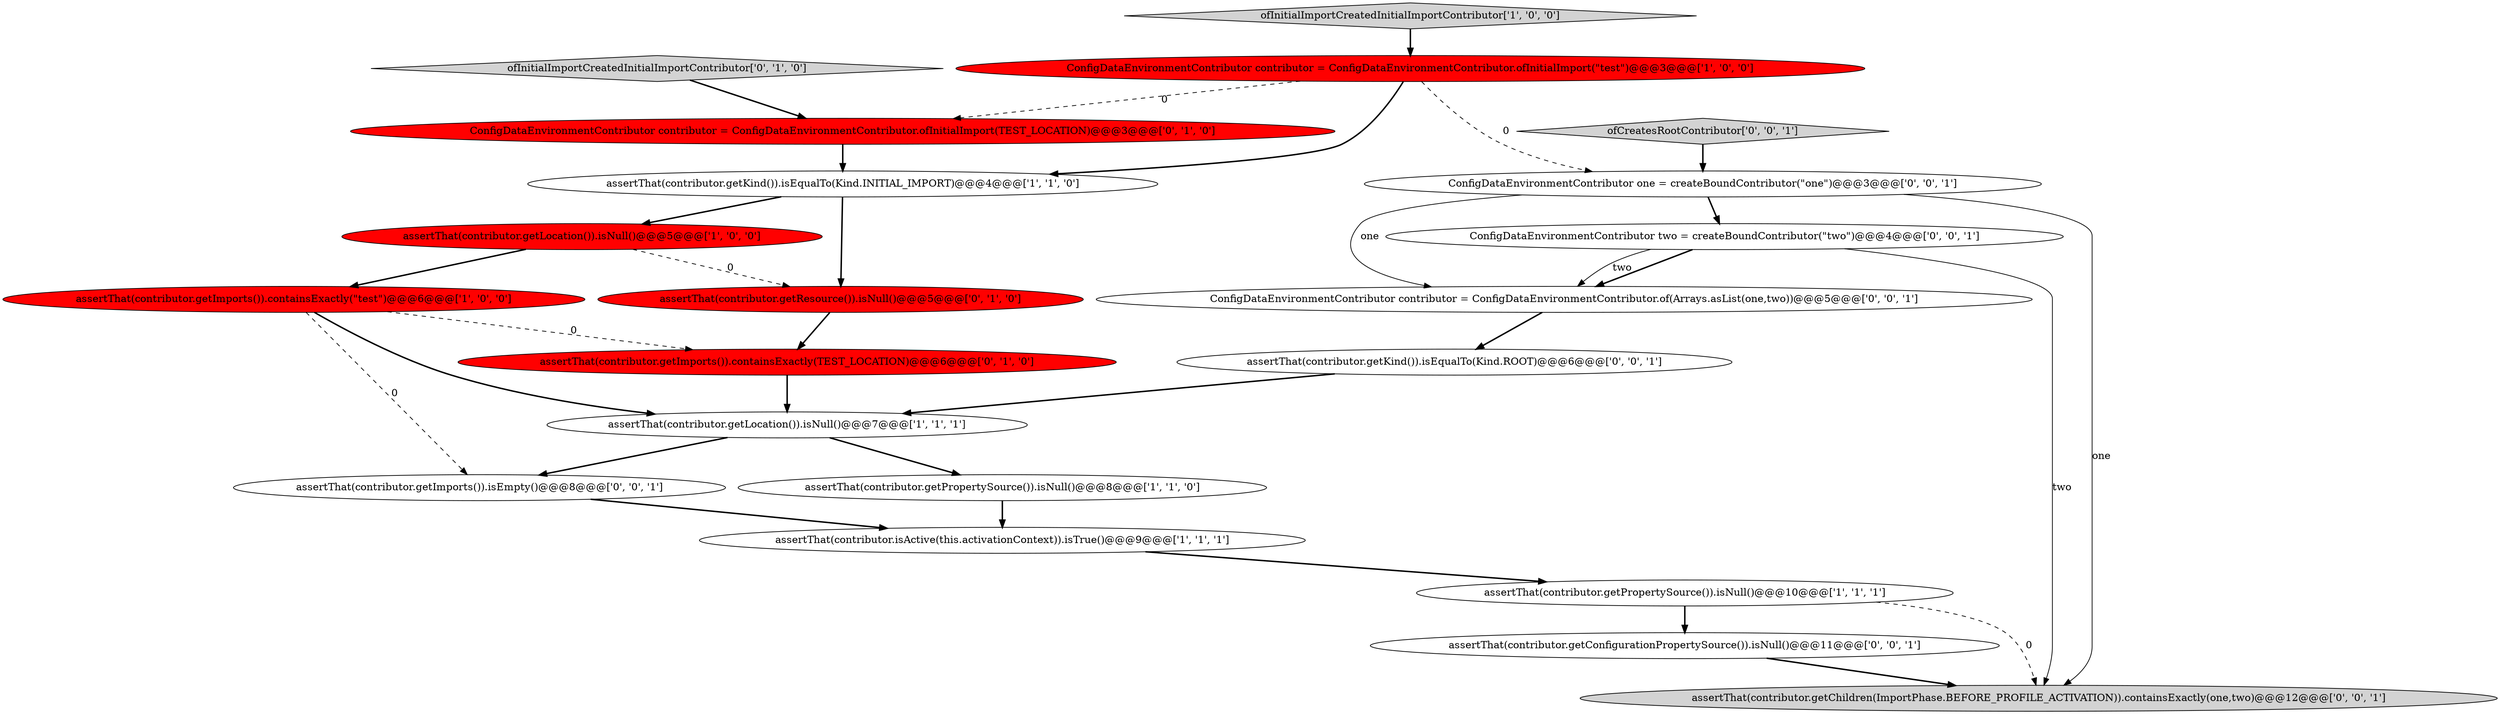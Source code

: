 digraph {
18 [style = filled, label = "assertThat(contributor.getConfigurationPropertySource()).isNull()@@@11@@@['0', '0', '1']", fillcolor = white, shape = ellipse image = "AAA0AAABBB3BBB"];
14 [style = filled, label = "ConfigDataEnvironmentContributor one = createBoundContributor(\"one\")@@@3@@@['0', '0', '1']", fillcolor = white, shape = ellipse image = "AAA0AAABBB3BBB"];
3 [style = filled, label = "assertThat(contributor.getKind()).isEqualTo(Kind.INITIAL_IMPORT)@@@4@@@['1', '1', '0']", fillcolor = white, shape = ellipse image = "AAA0AAABBB1BBB"];
15 [style = filled, label = "ConfigDataEnvironmentContributor two = createBoundContributor(\"two\")@@@4@@@['0', '0', '1']", fillcolor = white, shape = ellipse image = "AAA0AAABBB3BBB"];
0 [style = filled, label = "assertThat(contributor.getLocation()).isNull()@@@7@@@['1', '1', '1']", fillcolor = white, shape = ellipse image = "AAA0AAABBB1BBB"];
4 [style = filled, label = "assertThat(contributor.getPropertySource()).isNull()@@@10@@@['1', '1', '1']", fillcolor = white, shape = ellipse image = "AAA0AAABBB1BBB"];
7 [style = filled, label = "assertThat(contributor.getPropertySource()).isNull()@@@8@@@['1', '1', '0']", fillcolor = white, shape = ellipse image = "AAA0AAABBB1BBB"];
10 [style = filled, label = "ConfigDataEnvironmentContributor contributor = ConfigDataEnvironmentContributor.ofInitialImport(TEST_LOCATION)@@@3@@@['0', '1', '0']", fillcolor = red, shape = ellipse image = "AAA1AAABBB2BBB"];
20 [style = filled, label = "assertThat(contributor.getImports()).isEmpty()@@@8@@@['0', '0', '1']", fillcolor = white, shape = ellipse image = "AAA0AAABBB3BBB"];
8 [style = filled, label = "assertThat(contributor.getImports()).containsExactly(\"test\")@@@6@@@['1', '0', '0']", fillcolor = red, shape = ellipse image = "AAA1AAABBB1BBB"];
5 [style = filled, label = "ConfigDataEnvironmentContributor contributor = ConfigDataEnvironmentContributor.ofInitialImport(\"test\")@@@3@@@['1', '0', '0']", fillcolor = red, shape = ellipse image = "AAA1AAABBB1BBB"];
2 [style = filled, label = "assertThat(contributor.isActive(this.activationContext)).isTrue()@@@9@@@['1', '1', '1']", fillcolor = white, shape = ellipse image = "AAA0AAABBB1BBB"];
11 [style = filled, label = "ofInitialImportCreatedInitialImportContributor['0', '1', '0']", fillcolor = lightgray, shape = diamond image = "AAA0AAABBB2BBB"];
19 [style = filled, label = "assertThat(contributor.getKind()).isEqualTo(Kind.ROOT)@@@6@@@['0', '0', '1']", fillcolor = white, shape = ellipse image = "AAA0AAABBB3BBB"];
17 [style = filled, label = "ofCreatesRootContributor['0', '0', '1']", fillcolor = lightgray, shape = diamond image = "AAA0AAABBB3BBB"];
1 [style = filled, label = "ofInitialImportCreatedInitialImportContributor['1', '0', '0']", fillcolor = lightgray, shape = diamond image = "AAA0AAABBB1BBB"];
13 [style = filled, label = "ConfigDataEnvironmentContributor contributor = ConfigDataEnvironmentContributor.of(Arrays.asList(one,two))@@@5@@@['0', '0', '1']", fillcolor = white, shape = ellipse image = "AAA0AAABBB3BBB"];
16 [style = filled, label = "assertThat(contributor.getChildren(ImportPhase.BEFORE_PROFILE_ACTIVATION)).containsExactly(one,two)@@@12@@@['0', '0', '1']", fillcolor = lightgray, shape = ellipse image = "AAA0AAABBB3BBB"];
6 [style = filled, label = "assertThat(contributor.getLocation()).isNull()@@@5@@@['1', '0', '0']", fillcolor = red, shape = ellipse image = "AAA1AAABBB1BBB"];
12 [style = filled, label = "assertThat(contributor.getResource()).isNull()@@@5@@@['0', '1', '0']", fillcolor = red, shape = ellipse image = "AAA1AAABBB2BBB"];
9 [style = filled, label = "assertThat(contributor.getImports()).containsExactly(TEST_LOCATION)@@@6@@@['0', '1', '0']", fillcolor = red, shape = ellipse image = "AAA1AAABBB2BBB"];
1->5 [style = bold, label=""];
5->3 [style = bold, label=""];
15->13 [style = bold, label=""];
5->14 [style = dashed, label="0"];
4->16 [style = dashed, label="0"];
9->0 [style = bold, label=""];
14->13 [style = solid, label="one"];
14->16 [style = solid, label="one"];
8->20 [style = dashed, label="0"];
15->16 [style = solid, label="two"];
15->13 [style = solid, label="two"];
3->6 [style = bold, label=""];
10->3 [style = bold, label=""];
4->18 [style = bold, label=""];
3->12 [style = bold, label=""];
12->9 [style = bold, label=""];
2->4 [style = bold, label=""];
19->0 [style = bold, label=""];
0->7 [style = bold, label=""];
20->2 [style = bold, label=""];
6->12 [style = dashed, label="0"];
8->0 [style = bold, label=""];
8->9 [style = dashed, label="0"];
13->19 [style = bold, label=""];
5->10 [style = dashed, label="0"];
17->14 [style = bold, label=""];
11->10 [style = bold, label=""];
7->2 [style = bold, label=""];
6->8 [style = bold, label=""];
0->20 [style = bold, label=""];
14->15 [style = bold, label=""];
18->16 [style = bold, label=""];
}

